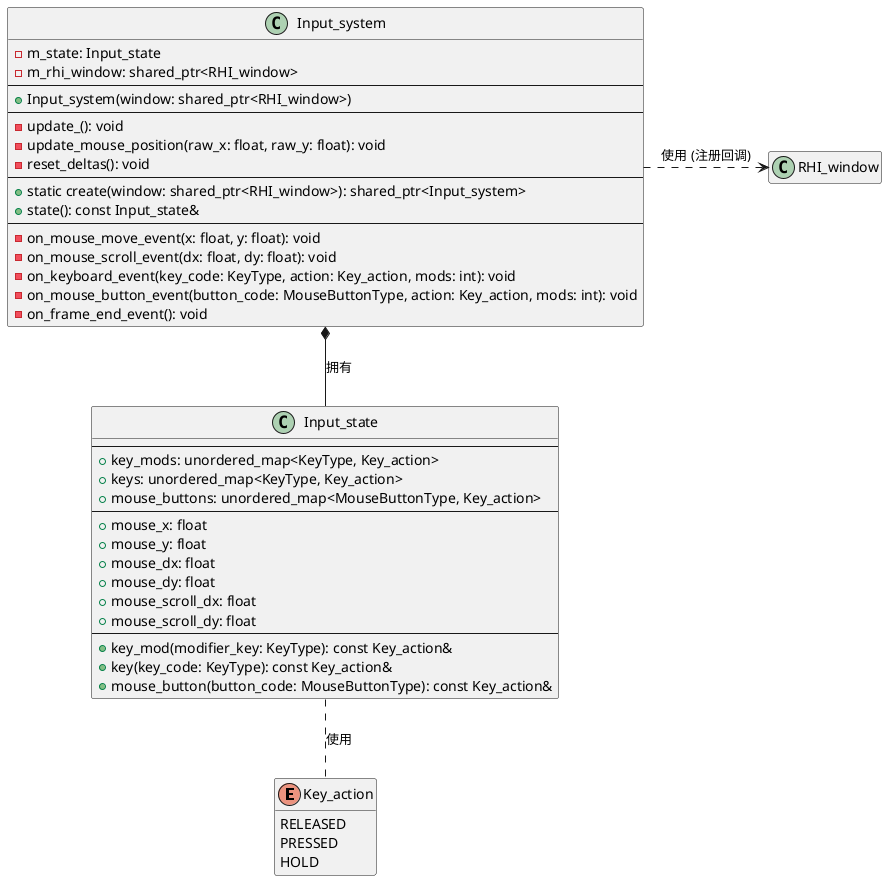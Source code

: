 @startuml
hide empty members

' Define the Key_action class/enum
enum Key_action {
    ' Represents the state of a key/button (e.g., pressed, released, held).
    ' Details not provided in the prompt; could be an enum or a simple struct.
    RELEASED
    PRESSED
    HOLD
}

' Define the RHI_window class (external dependency)
class RHI_window {
    ' External dependency, represents the underlying RHI (Render Hardware Interface) window.
    ' Responsible for providing raw input events (mouse move, scroll, keyboard, mouse button).
    ' Input_system registers callbacks with this window.
}

' Define the Input_state class
class Input_state {
    ' Stores the current state of input devices.
    --
    ' Key/button states using unordered maps
    +key_mods: unordered_map<KeyType, Key_action>
    +keys: unordered_map<KeyType, Key_action>
    +mouse_buttons: unordered_map<MouseButtonType, Key_action>
    --
    ' Mouse absolute position
    +mouse_x: float
    +mouse_y: float
    ' Mouse movement deltas (relative movement)
    +mouse_dx: float
    +mouse_dy: float
    ' Mouse scroll deltas
    +mouse_scroll_dx: float
    +mouse_scroll_dy: float
    --
    ' Public constant member functions to query specific input states safely.
    +key_mod(modifier_key: KeyType): const Key_action&
    +key(key_code: KeyType): const Key_action&
    +mouse_button(button_code: MouseButtonType): const Key_action&
}

' Define the Input_system class
class Input_system {
    ' Private members
    -m_state: Input_state
    -m_rhi_window: shared_ptr<RHI_window>
    --
    ' Constructor
    +Input_system(window: shared_ptr<RHI_window>)
    --
    ' Internal methods for processing and updating input state
    -update_(): void
    -update_mouse_position(raw_x: float, raw_y: float): void
    ' Resets delta values at the end of a frame
    -reset_deltas(): void
    --
    ' Public static factory method to create a shared instance
    +static create(window: shared_ptr<RHI_window>): shared_ptr<Input_system>
    ' Public method to provide a constant reference to the current input state
    +state(): const Input_state&
    --
    ' Private event handler callbacks registered with RHI_window
    ' These methods are called by the RHI_window when relevant input events occur.
    -on_mouse_move_event(x: float, y: float): void
    -on_mouse_scroll_event(dx: float, dy: float): void
    -on_keyboard_event(key_code: KeyType, action: Key_action, mods: int): void
    -on_mouse_button_event(button_code: MouseButtonType, action: Key_action, mods: int): void
    -on_frame_end_event(): void
}

' Relationships between classes

' Input_system owns (composes) an Input_state instance.
Input_system *-- Input_state : 拥有

' Input_system depends on RHI_window, specifically by using its shared pointer
' and registering callbacks with it.
Input_system .> RHI_window : 使用 (注册回调)

' Input_state uses Key_action type for its map values.
Input_state .. Key_action : 使用

' Note: KeyType and MouseButtonType are placeholders for specific key/button identifier types (e.g., enums).
' Their definitions are not provided in the prompt and thus not detailed here.

@enduml